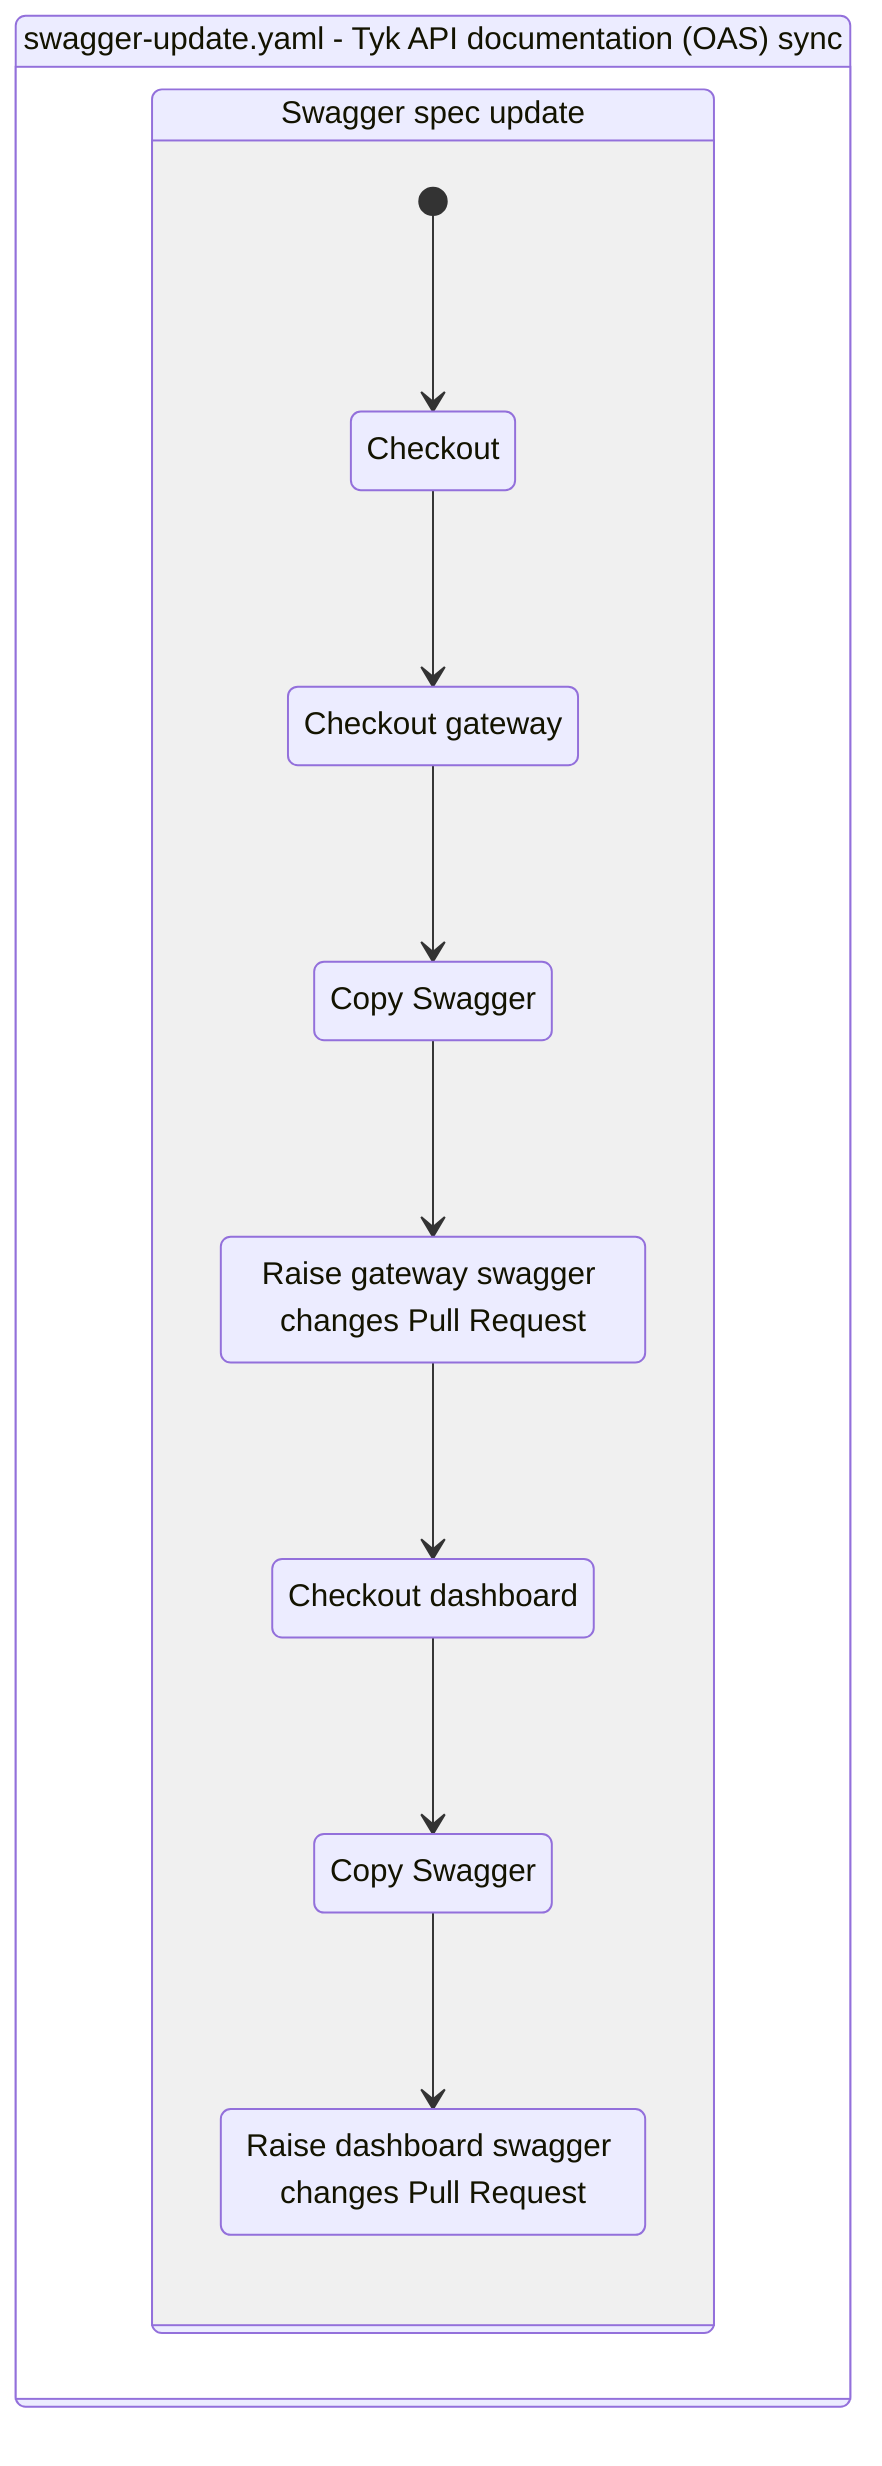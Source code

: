 stateDiagram-v2
    workflow : swagger-update.yaml - Tyk API documentation (OAS) sync
    state workflow {
        swagger_spec_update: Swagger spec update
        state swagger_spec_update {
            [*] --> step0swagger_spec_update
            step0swagger_spec_update : Checkout
            step0swagger_spec_update --> step1swagger_spec_update
            step1swagger_spec_update : Checkout gateway
            step1swagger_spec_update --> step2swagger_spec_update
            step2swagger_spec_update : Copy Swagger
            step2swagger_spec_update --> step3swagger_spec_update
            step3swagger_spec_update : Raise gateway swagger changes Pull Request
            step3swagger_spec_update --> step4swagger_spec_update
            step4swagger_spec_update : Checkout dashboard
            step4swagger_spec_update --> step5swagger_spec_update
            step5swagger_spec_update : Copy Swagger
            step5swagger_spec_update --> step6swagger_spec_update
            step6swagger_spec_update : Raise dashboard swagger changes Pull Request
        }
    }